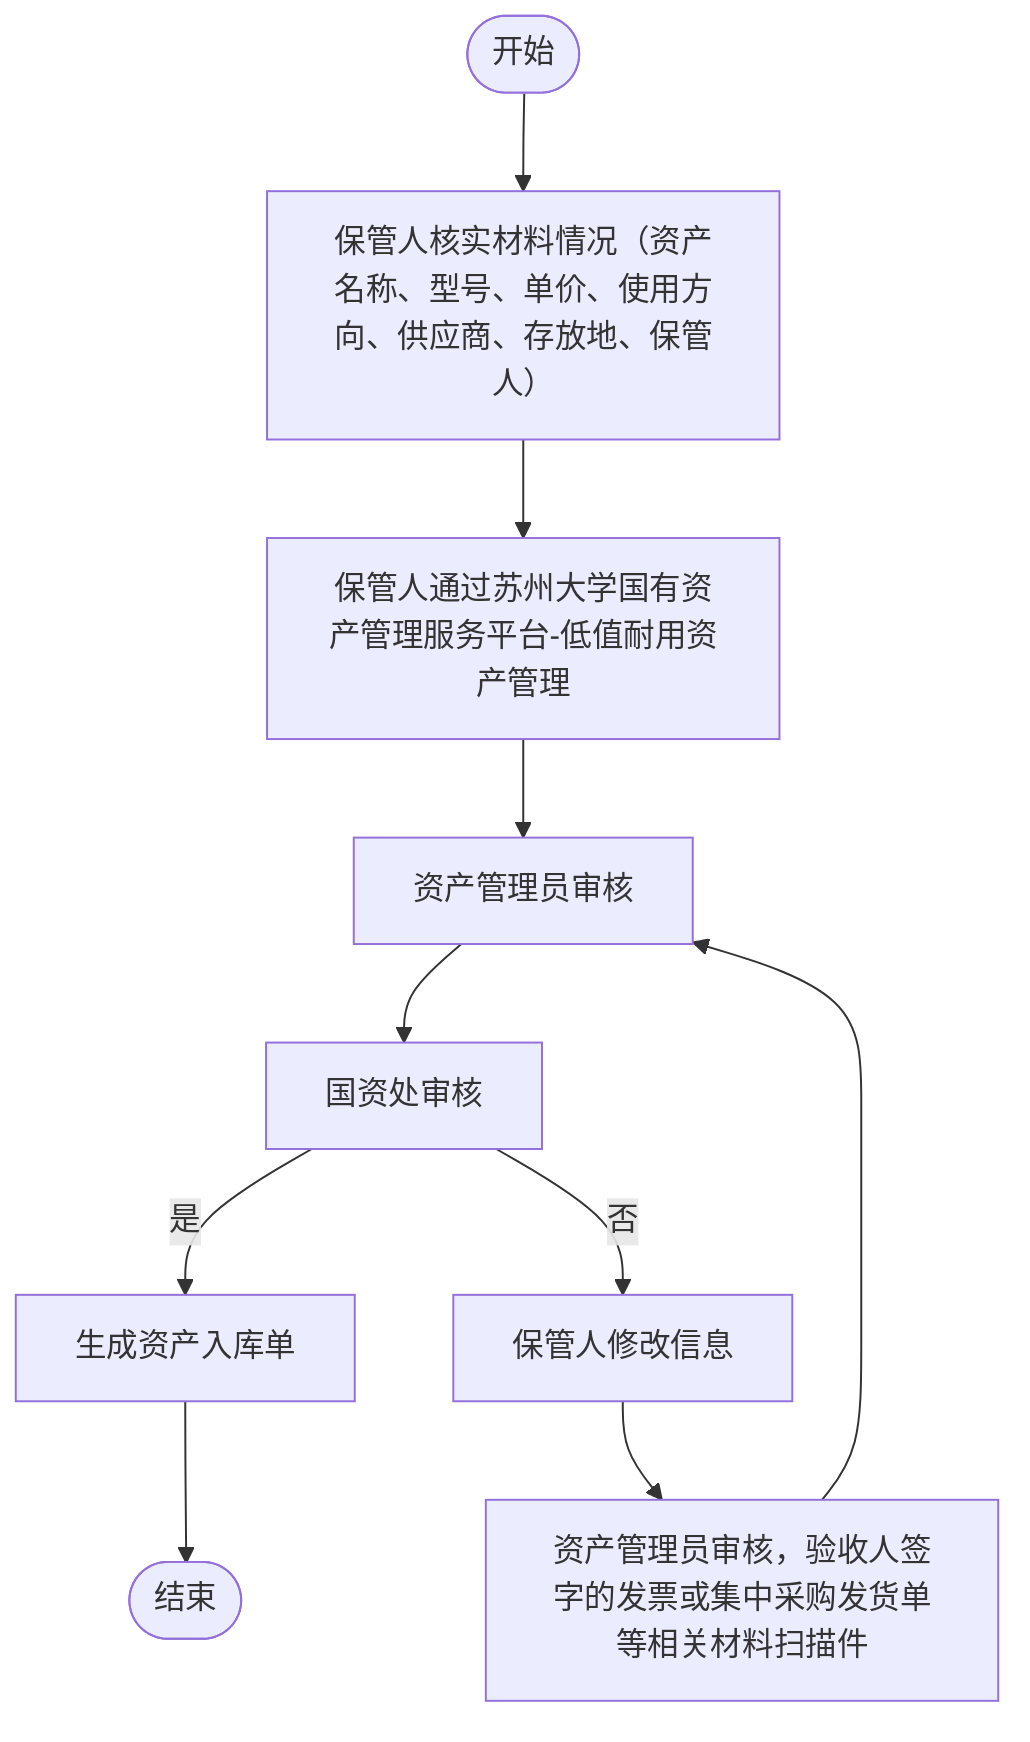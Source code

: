 flowchart TD
    Start(["开始"]) --> A[保管人核实材料情况（资产名称、型号、单价、使用方向、供应商、存放地、保管人）]
    A --> B[保管人通过苏州大学国有资产管理服务平台-低值耐用资产管理]
    B --> C[资产管理员审核]
    C --> D[国资处审核]
    D -->|是| E[生成资产入库单]
    D -->|否| F[保管人修改信息]
    F --> G[资产管理员审核，验收人签字的发票或集中采购发货单等相关材料扫描件]
    G --> C
    E --> End(["结束"])